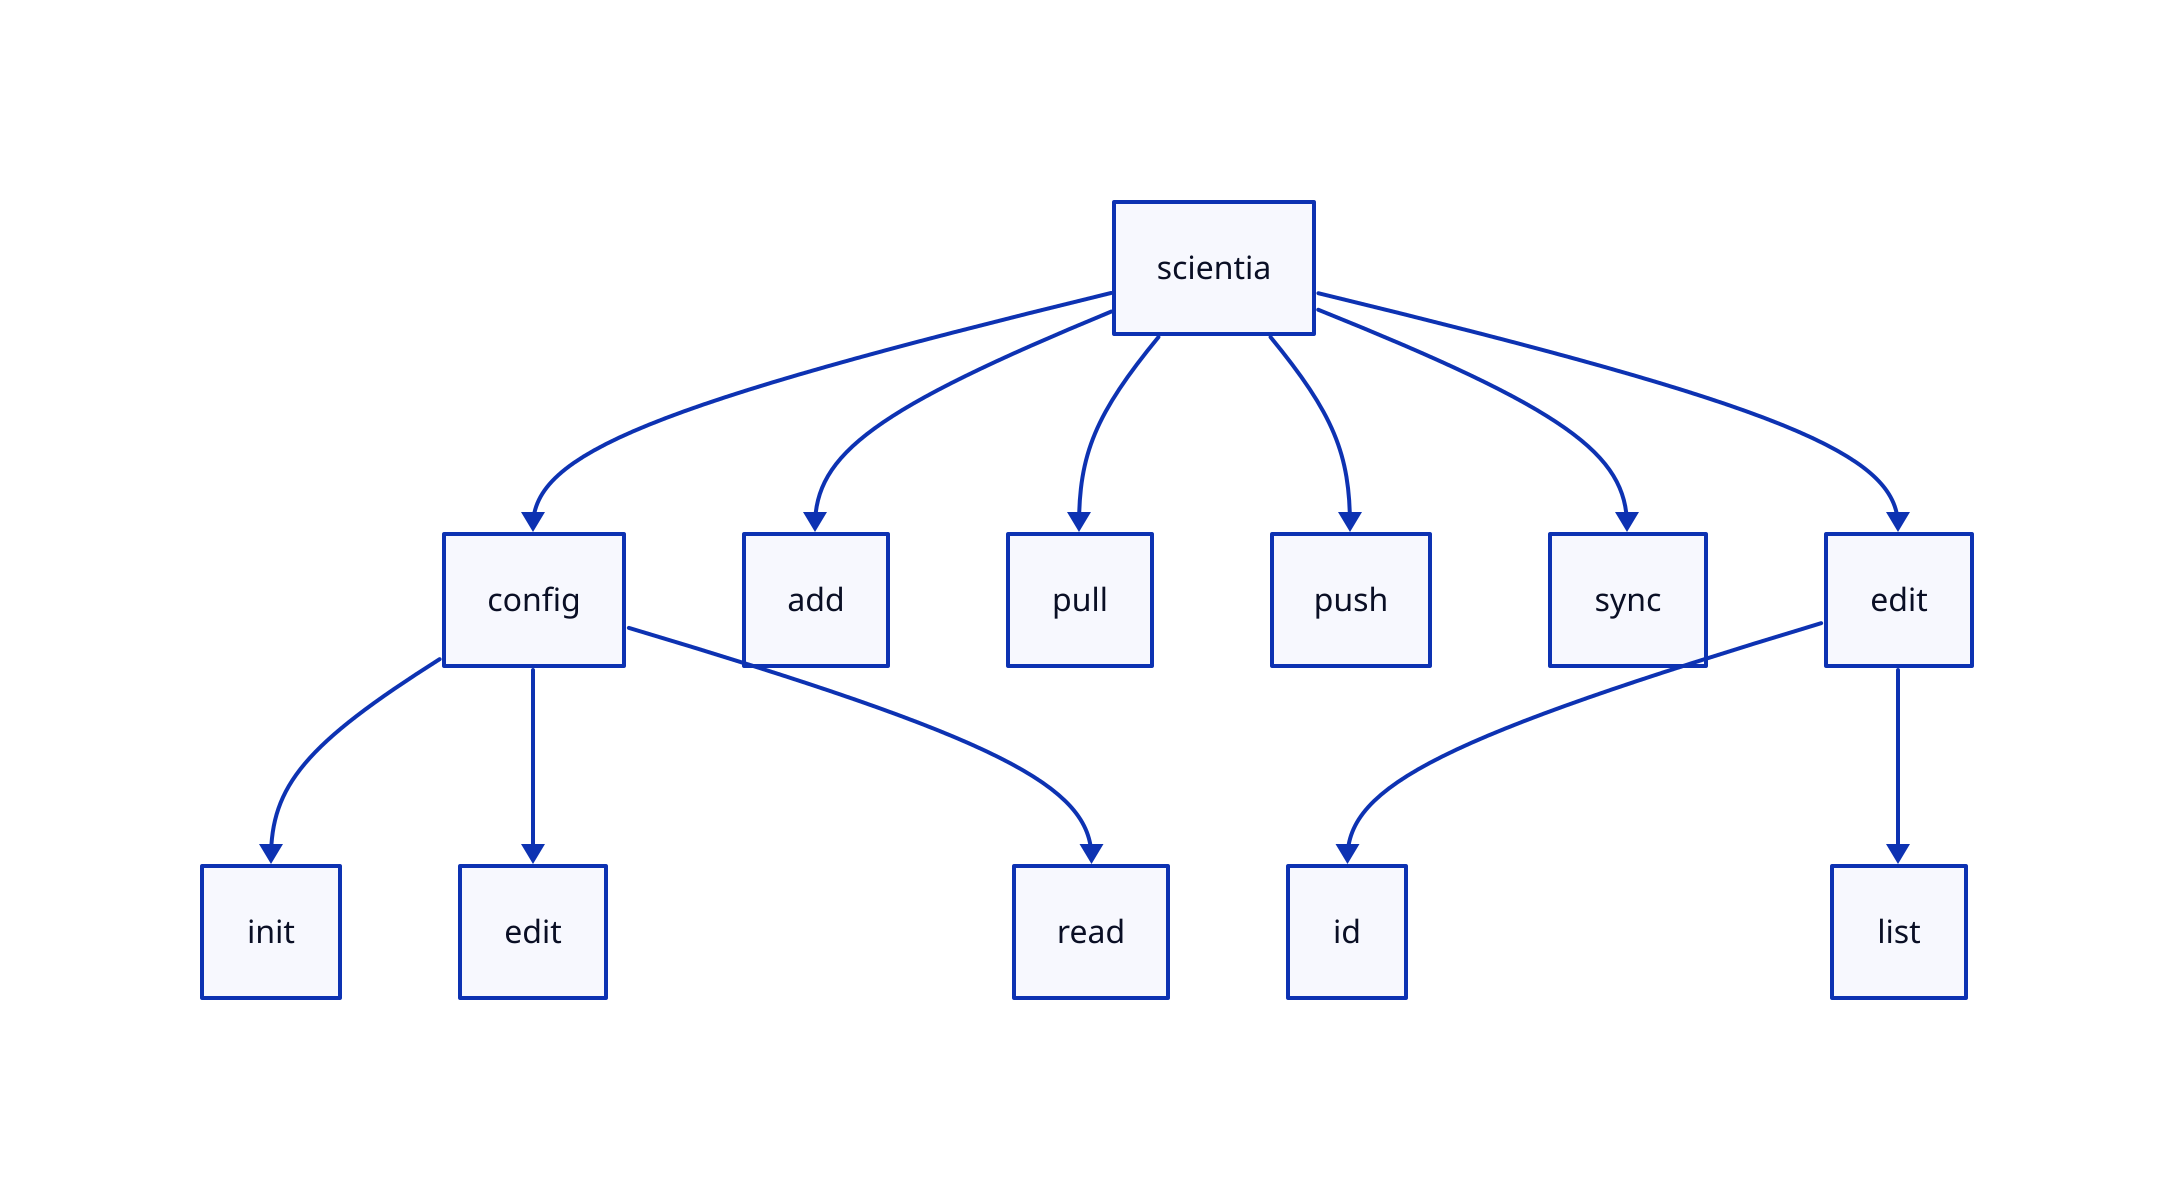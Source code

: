 sc: scientia
cfg: config
cfg_edit: edit
cfg_init: init
cfg_read: read
add: add
pull: pull
push: push
sync: sync
edit: edit
edit_id: id
edit_list: list

sc -> cfg
cfg -> cfg_init
cfg -> cfg_edit
cfg -> cfg_read

sc -> add
sc -> pull
sc -> push
sc -> sync

sc -> edit
edit -> edit_id
edit -> edit_list
